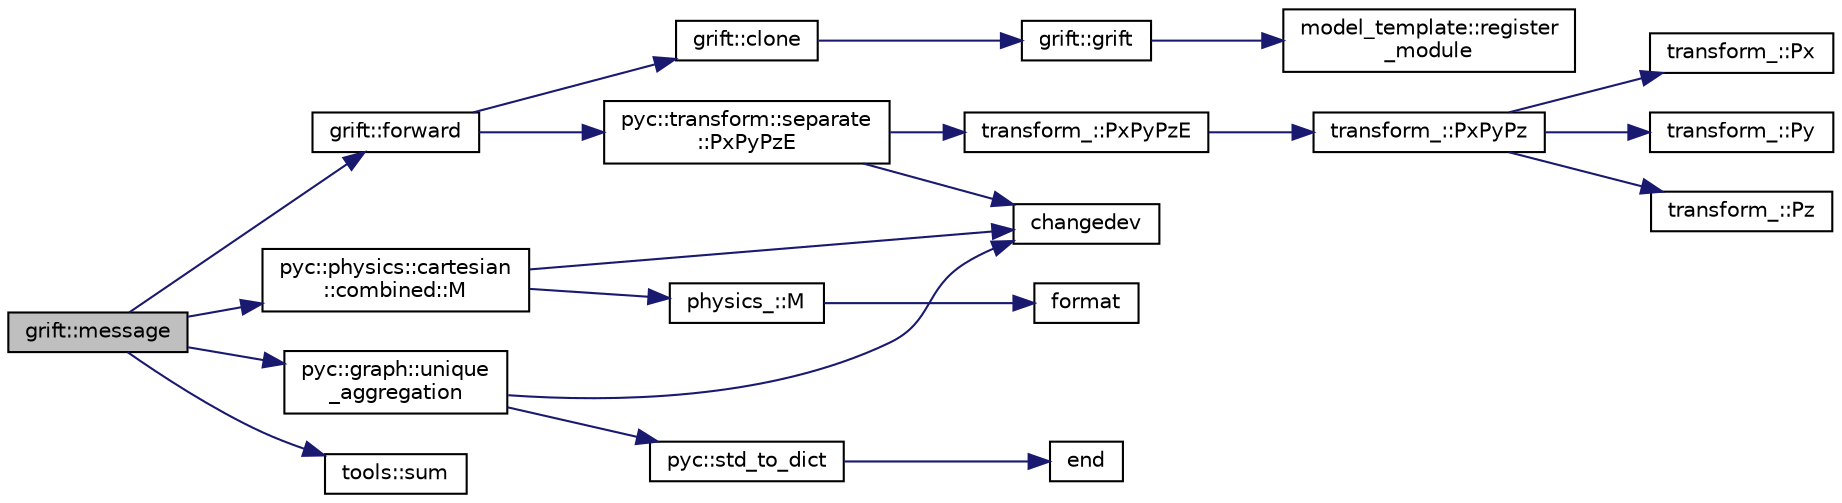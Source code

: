 digraph "grift::message"
{
 // INTERACTIVE_SVG=YES
 // LATEX_PDF_SIZE
  edge [fontname="Helvetica",fontsize="10",labelfontname="Helvetica",labelfontsize="10"];
  node [fontname="Helvetica",fontsize="10",shape=record];
  rankdir="LR";
  Node1 [label="grift::message",height=0.2,width=0.4,color="black", fillcolor="grey75", style="filled", fontcolor="black",tooltip=" "];
  Node1 -> Node2 [color="midnightblue",fontsize="10",style="solid",fontname="Helvetica"];
  Node2 [label="grift::forward",height=0.2,width=0.4,color="black", fillcolor="white", style="filled",URL="$classgrift.html#a72f7575fbd1d744d4f9053e5b8b7ee38",tooltip="Virtual forward pass method for a single graph."];
  Node2 -> Node3 [color="midnightblue",fontsize="10",style="solid",fontname="Helvetica"];
  Node3 [label="grift::clone",height=0.2,width=0.4,color="black", fillcolor="white", style="filled",URL="$classgrift.html#aaa79c30c964e2edac2d6d49f2f95b9a3",tooltip="Creates a clone of the model template."];
  Node3 -> Node4 [color="midnightblue",fontsize="10",style="solid",fontname="Helvetica"];
  Node4 [label="grift::grift",height=0.2,width=0.4,color="black", fillcolor="white", style="filled",URL="$classgrift.html#a8c3babc97f67eedd8105da8e245bdcef",tooltip=" "];
  Node4 -> Node5 [color="midnightblue",fontsize="10",style="solid",fontname="Helvetica"];
  Node5 [label="model_template::register\l_module",height=0.2,width=0.4,color="black", fillcolor="white", style="filled",URL="$classmodel__template.html#a456e96f75278fed9c8d6f4dbff885e39",tooltip="Registers a PyTorch sequential module with the model."];
  Node2 -> Node6 [color="midnightblue",fontsize="10",style="solid",fontname="Helvetica"];
  Node6 [label="pyc::transform::separate\l::PxPyPzE",height=0.2,width=0.4,color="black", fillcolor="white", style="filled",URL="$namespacepyc_1_1transform_1_1separate.html#a720f165f6c3acc7c6ed1b33dd2c369bb",tooltip=" "];
  Node6 -> Node7 [color="midnightblue",fontsize="10",style="solid",fontname="Helvetica"];
  Node7 [label="changedev",height=0.2,width=0.4,color="black", fillcolor="white", style="filled",URL="$utils_8h.html#a123aed6d73594e07c6401a7a6c587808",tooltip=" "];
  Node6 -> Node8 [color="midnightblue",fontsize="10",style="solid",fontname="Helvetica"];
  Node8 [label="transform_::PxPyPzE",height=0.2,width=0.4,color="black", fillcolor="white", style="filled",URL="$namespacetransform__.html#a87dc88421ea78ec3b9c73c86cc5ade19",tooltip="Computes the 4-momentum (Px, Py, Pz, E)."];
  Node8 -> Node9 [color="midnightblue",fontsize="10",style="solid",fontname="Helvetica"];
  Node9 [label="transform_::PxPyPz",height=0.2,width=0.4,color="black", fillcolor="white", style="filled",URL="$namespacetransform__.html#aa38819d479d31edd3f79b4f8e96ef8be",tooltip="Computes the 3-momentum (Px, Py, Pz)."];
  Node9 -> Node10 [color="midnightblue",fontsize="10",style="solid",fontname="Helvetica"];
  Node10 [label="transform_::Px",height=0.2,width=0.4,color="black", fillcolor="white", style="filled",URL="$namespacetransform__.html#a4573dda96168ebbd38a408e64cc3d5ff",tooltip="Computes the x-component of momentum (Px)."];
  Node9 -> Node11 [color="midnightblue",fontsize="10",style="solid",fontname="Helvetica"];
  Node11 [label="transform_::Py",height=0.2,width=0.4,color="black", fillcolor="white", style="filled",URL="$namespacetransform__.html#a51363ab29a6390a86a8ea75573a7a196",tooltip="Computes the y-component of momentum (Py)."];
  Node9 -> Node12 [color="midnightblue",fontsize="10",style="solid",fontname="Helvetica"];
  Node12 [label="transform_::Pz",height=0.2,width=0.4,color="black", fillcolor="white", style="filled",URL="$namespacetransform__.html#a28be39b0041a97b1667ccd1ff301f784",tooltip="Computes the z-component of momentum (Pz)."];
  Node1 -> Node13 [color="midnightblue",fontsize="10",style="solid",fontname="Helvetica"];
  Node13 [label="pyc::physics::cartesian\l::combined::M",height=0.2,width=0.4,color="black", fillcolor="white", style="filled",URL="$namespacepyc_1_1physics_1_1cartesian_1_1combined.html#adc80247c6622f7cb166a81fa45b7b51d",tooltip=" "];
  Node13 -> Node7 [color="midnightblue",fontsize="10",style="solid",fontname="Helvetica"];
  Node13 -> Node14 [color="midnightblue",fontsize="10",style="solid",fontname="Helvetica"];
  Node14 [label="physics_::M",height=0.2,width=0.4,color="black", fillcolor="white", style="filled",URL="$namespacephysics__.html#a64e8e583c57246f52851c0bff4137ebc",tooltip="Computes the invariant mass."];
  Node14 -> Node15 [color="midnightblue",fontsize="10",style="solid",fontname="Helvetica"];
  Node15 [label="format",height=0.2,width=0.4,color="black", fillcolor="white", style="filled",URL="$utils_8h.html#a9c1cdc6384bce6bdc92ca917b3f656bf",tooltip=" "];
  Node1 -> Node16 [color="midnightblue",fontsize="10",style="solid",fontname="Helvetica"];
  Node16 [label="tools::sum",height=0.2,width=0.4,color="black", fillcolor="white", style="filled",URL="$classtools.html#a7b784121d8b368a64995feddc7083469",tooltip="Sums the elements of a vector."];
  Node1 -> Node17 [color="midnightblue",fontsize="10",style="solid",fontname="Helvetica"];
  Node17 [label="pyc::graph::unique\l_aggregation",height=0.2,width=0.4,color="black", fillcolor="white", style="filled",URL="$namespacepyc_1_1graph.html#a6b142e7f996e314f3c8a971e471d6d95",tooltip=" "];
  Node17 -> Node7 [color="midnightblue",fontsize="10",style="solid",fontname="Helvetica"];
  Node17 -> Node18 [color="midnightblue",fontsize="10",style="solid",fontname="Helvetica"];
  Node18 [label="pyc::std_to_dict",height=0.2,width=0.4,color="black", fillcolor="white", style="filled",URL="$namespacepyc.html#ab174cc51f6efef06bdb0ba47ec3fe3bf",tooltip=" "];
  Node18 -> Node19 [color="midnightblue",fontsize="10",style="solid",fontname="Helvetica"];
  Node19 [label="end",height=0.2,width=0.4,color="black", fillcolor="white", style="filled",URL="$_3name_4_8h.html#a64e9fa75beda50a9e8400ee0d4e61984",tooltip=" "];
}
